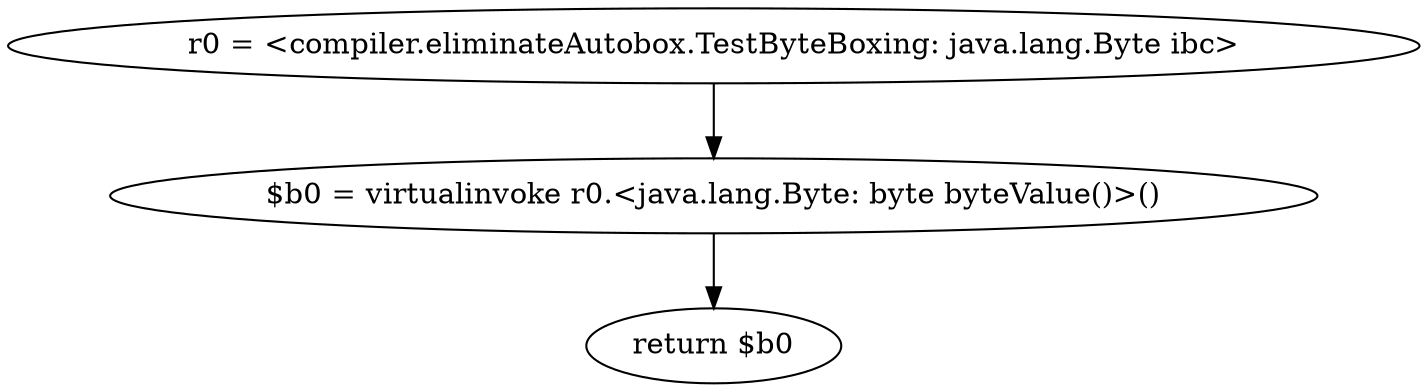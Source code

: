 digraph "unitGraph" {
    "r0 = <compiler.eliminateAutobox.TestByteBoxing: java.lang.Byte ibc>"
    "$b0 = virtualinvoke r0.<java.lang.Byte: byte byteValue()>()"
    "return $b0"
    "r0 = <compiler.eliminateAutobox.TestByteBoxing: java.lang.Byte ibc>"->"$b0 = virtualinvoke r0.<java.lang.Byte: byte byteValue()>()";
    "$b0 = virtualinvoke r0.<java.lang.Byte: byte byteValue()>()"->"return $b0";
}
